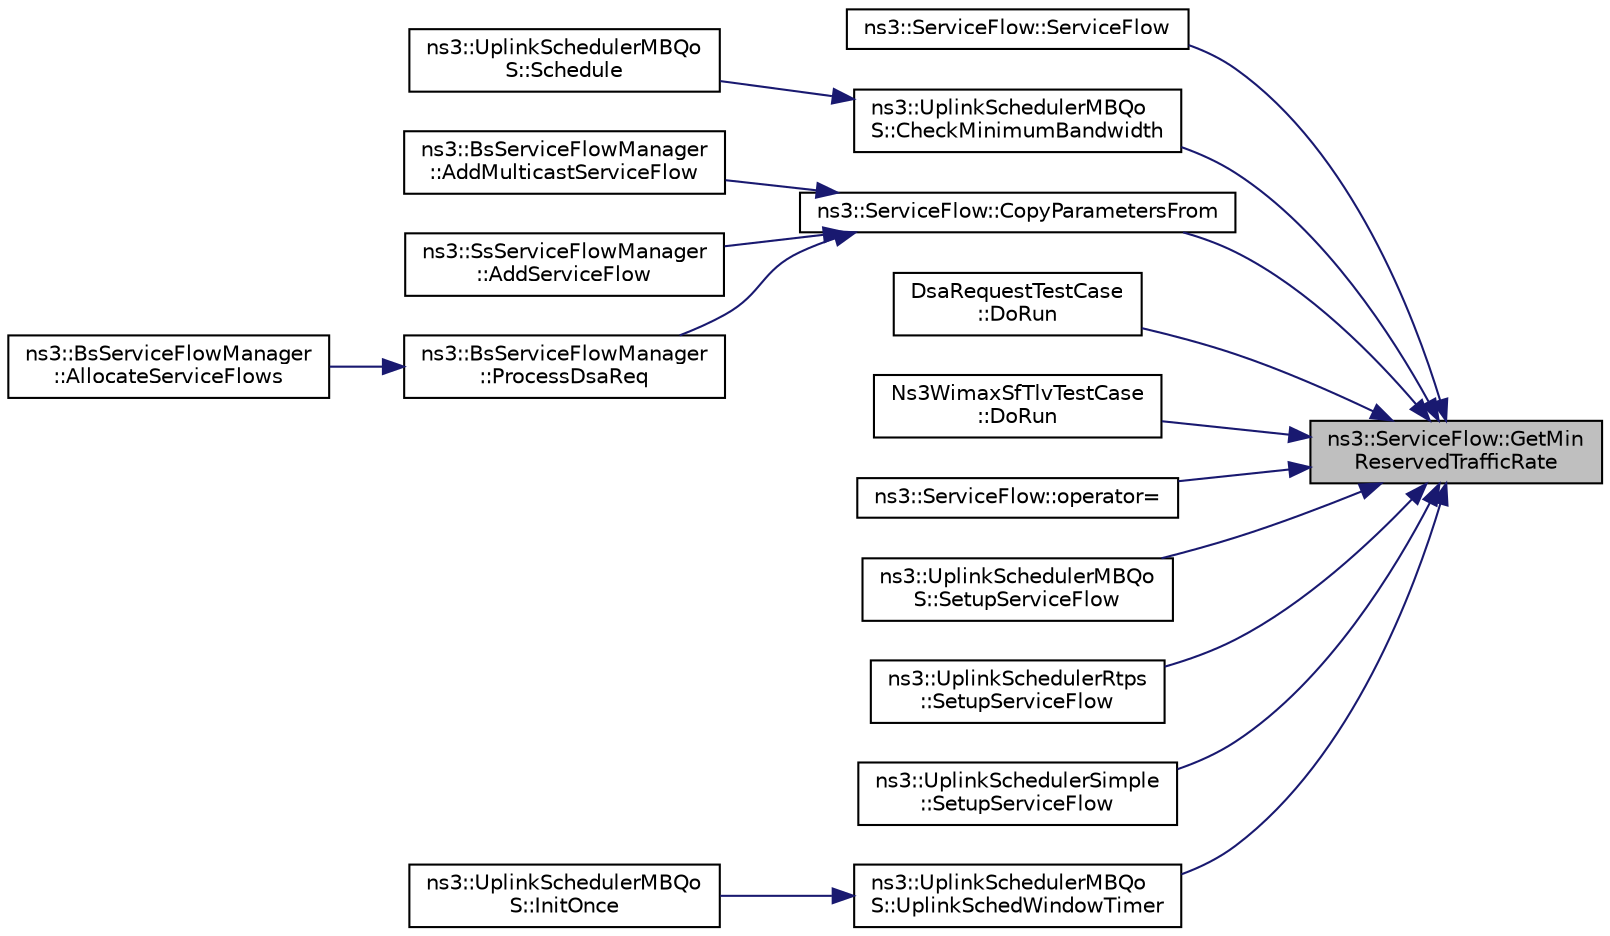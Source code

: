 digraph "ns3::ServiceFlow::GetMinReservedTrafficRate"
{
 // LATEX_PDF_SIZE
  edge [fontname="Helvetica",fontsize="10",labelfontname="Helvetica",labelfontsize="10"];
  node [fontname="Helvetica",fontsize="10",shape=record];
  rankdir="RL";
  Node1 [label="ns3::ServiceFlow::GetMin\lReservedTrafficRate",height=0.2,width=0.4,color="black", fillcolor="grey75", style="filled", fontcolor="black",tooltip="Get minimum reserved traffic rate."];
  Node1 -> Node2 [dir="back",color="midnightblue",fontsize="10",style="solid",fontname="Helvetica"];
  Node2 [label="ns3::ServiceFlow::ServiceFlow",height=0.2,width=0.4,color="black", fillcolor="white", style="filled",URL="$classns3_1_1_service_flow.html#a45e24aa23d78831b288f8ca1062a2f2d",tooltip="Constructor."];
  Node1 -> Node3 [dir="back",color="midnightblue",fontsize="10",style="solid",fontname="Helvetica"];
  Node3 [label="ns3::UplinkSchedulerMBQo\lS::CheckMinimumBandwidth",height=0.2,width=0.4,color="black", fillcolor="white", style="filled",URL="$classns3_1_1_uplink_scheduler_m_b_qo_s.html#ae25c9cfb244144f5f9e2b7393253d009",tooltip="Check if Minimum bandwidth is guarantee. Migrate requests if necessary."];
  Node3 -> Node4 [dir="back",color="midnightblue",fontsize="10",style="solid",fontname="Helvetica"];
  Node4 [label="ns3::UplinkSchedulerMBQo\lS::Schedule",height=0.2,width=0.4,color="black", fillcolor="white", style="filled",URL="$classns3_1_1_uplink_scheduler_m_b_qo_s.html#abd019c4994078b9b6e6c012af5e34ac5",tooltip="Schedule function."];
  Node1 -> Node5 [dir="back",color="midnightblue",fontsize="10",style="solid",fontname="Helvetica"];
  Node5 [label="ns3::ServiceFlow::CopyParametersFrom",height=0.2,width=0.4,color="black", fillcolor="white", style="filled",URL="$classns3_1_1_service_flow.html#aae60e9fc7ea6b727946980e1ad376da7",tooltip="Copy parameters from another service flow."];
  Node5 -> Node6 [dir="back",color="midnightblue",fontsize="10",style="solid",fontname="Helvetica"];
  Node6 [label="ns3::BsServiceFlowManager\l::AddMulticastServiceFlow",height=0.2,width=0.4,color="black", fillcolor="white", style="filled",URL="$classns3_1_1_bs_service_flow_manager.html#a608f17a9cc0c559ed3f47c8947c95659",tooltip="add a multicast service flow"];
  Node5 -> Node7 [dir="back",color="midnightblue",fontsize="10",style="solid",fontname="Helvetica"];
  Node7 [label="ns3::SsServiceFlowManager\l::AddServiceFlow",height=0.2,width=0.4,color="black", fillcolor="white", style="filled",URL="$classns3_1_1_ss_service_flow_manager.html#a9d2bbc3e2754f80cc80e2febef1e3a2b",tooltip="add a service flow to the list"];
  Node5 -> Node8 [dir="back",color="midnightblue",fontsize="10",style="solid",fontname="Helvetica"];
  Node8 [label="ns3::BsServiceFlowManager\l::ProcessDsaReq",height=0.2,width=0.4,color="black", fillcolor="white", style="filled",URL="$classns3_1_1_bs_service_flow_manager.html#afba823b624d516de570c0c7a6312de2b",tooltip="process a DSA-Req message"];
  Node8 -> Node9 [dir="back",color="midnightblue",fontsize="10",style="solid",fontname="Helvetica"];
  Node9 [label="ns3::BsServiceFlowManager\l::AllocateServiceFlows",height=0.2,width=0.4,color="black", fillcolor="white", style="filled",URL="$classns3_1_1_bs_service_flow_manager.html#a2c9d6e3696af0e9bc15bcbe4089ab489",tooltip="allocate service flows"];
  Node1 -> Node10 [dir="back",color="midnightblue",fontsize="10",style="solid",fontname="Helvetica"];
  Node10 [label="DsaRequestTestCase\l::DoRun",height=0.2,width=0.4,color="black", fillcolor="white", style="filled",URL="$class_dsa_request_test_case.html#a03d674bc8be475390afde9769e45199c",tooltip="Implementation to actually run this TestCase."];
  Node1 -> Node11 [dir="back",color="midnightblue",fontsize="10",style="solid",fontname="Helvetica"];
  Node11 [label="Ns3WimaxSfTlvTestCase\l::DoRun",height=0.2,width=0.4,color="black", fillcolor="white", style="filled",URL="$class_ns3_wimax_sf_tlv_test_case.html#a7133476eea0e8ec72406f996e5990c68",tooltip="Implementation to actually run this TestCase."];
  Node1 -> Node12 [dir="back",color="midnightblue",fontsize="10",style="solid",fontname="Helvetica"];
  Node12 [label="ns3::ServiceFlow::operator=",height=0.2,width=0.4,color="black", fillcolor="white", style="filled",URL="$classns3_1_1_service_flow.html#ae4ea282e5cbf4ac99598b1a7ee5badf9",tooltip="assignment operator"];
  Node1 -> Node13 [dir="back",color="midnightblue",fontsize="10",style="solid",fontname="Helvetica"];
  Node13 [label="ns3::UplinkSchedulerMBQo\lS::SetupServiceFlow",height=0.2,width=0.4,color="black", fillcolor="white", style="filled",URL="$classns3_1_1_uplink_scheduler_m_b_qo_s.html#aef30b9e41f2b8da83b467c6a8121b34d",tooltip="Setup service flow."];
  Node1 -> Node14 [dir="back",color="midnightblue",fontsize="10",style="solid",fontname="Helvetica"];
  Node14 [label="ns3::UplinkSchedulerRtps\l::SetupServiceFlow",height=0.2,width=0.4,color="black", fillcolor="white", style="filled",URL="$classns3_1_1_uplink_scheduler_rtps.html#ac44a9146c9928da245ebcf2c55a5c0d6",tooltip="Setup service flow function."];
  Node1 -> Node15 [dir="back",color="midnightblue",fontsize="10",style="solid",fontname="Helvetica"];
  Node15 [label="ns3::UplinkSchedulerSimple\l::SetupServiceFlow",height=0.2,width=0.4,color="black", fillcolor="white", style="filled",URL="$classns3_1_1_uplink_scheduler_simple.html#a88882b7e7a40a90dc2e9e7e1fb836004",tooltip="Setup service flow function."];
  Node1 -> Node16 [dir="back",color="midnightblue",fontsize="10",style="solid",fontname="Helvetica"];
  Node16 [label="ns3::UplinkSchedulerMBQo\lS::UplinkSchedWindowTimer",height=0.2,width=0.4,color="black", fillcolor="white", style="filled",URL="$classns3_1_1_uplink_scheduler_m_b_qo_s.html#a80733614c419c105ae666e830f1d5c1e",tooltip="Reset the current window."];
  Node16 -> Node17 [dir="back",color="midnightblue",fontsize="10",style="solid",fontname="Helvetica"];
  Node17 [label="ns3::UplinkSchedulerMBQo\lS::InitOnce",height=0.2,width=0.4,color="black", fillcolor="white", style="filled",URL="$classns3_1_1_uplink_scheduler_m_b_qo_s.html#aa0ce923b356285a9e28d90b698d17557",tooltip="This method is called once to initialize window."];
}
